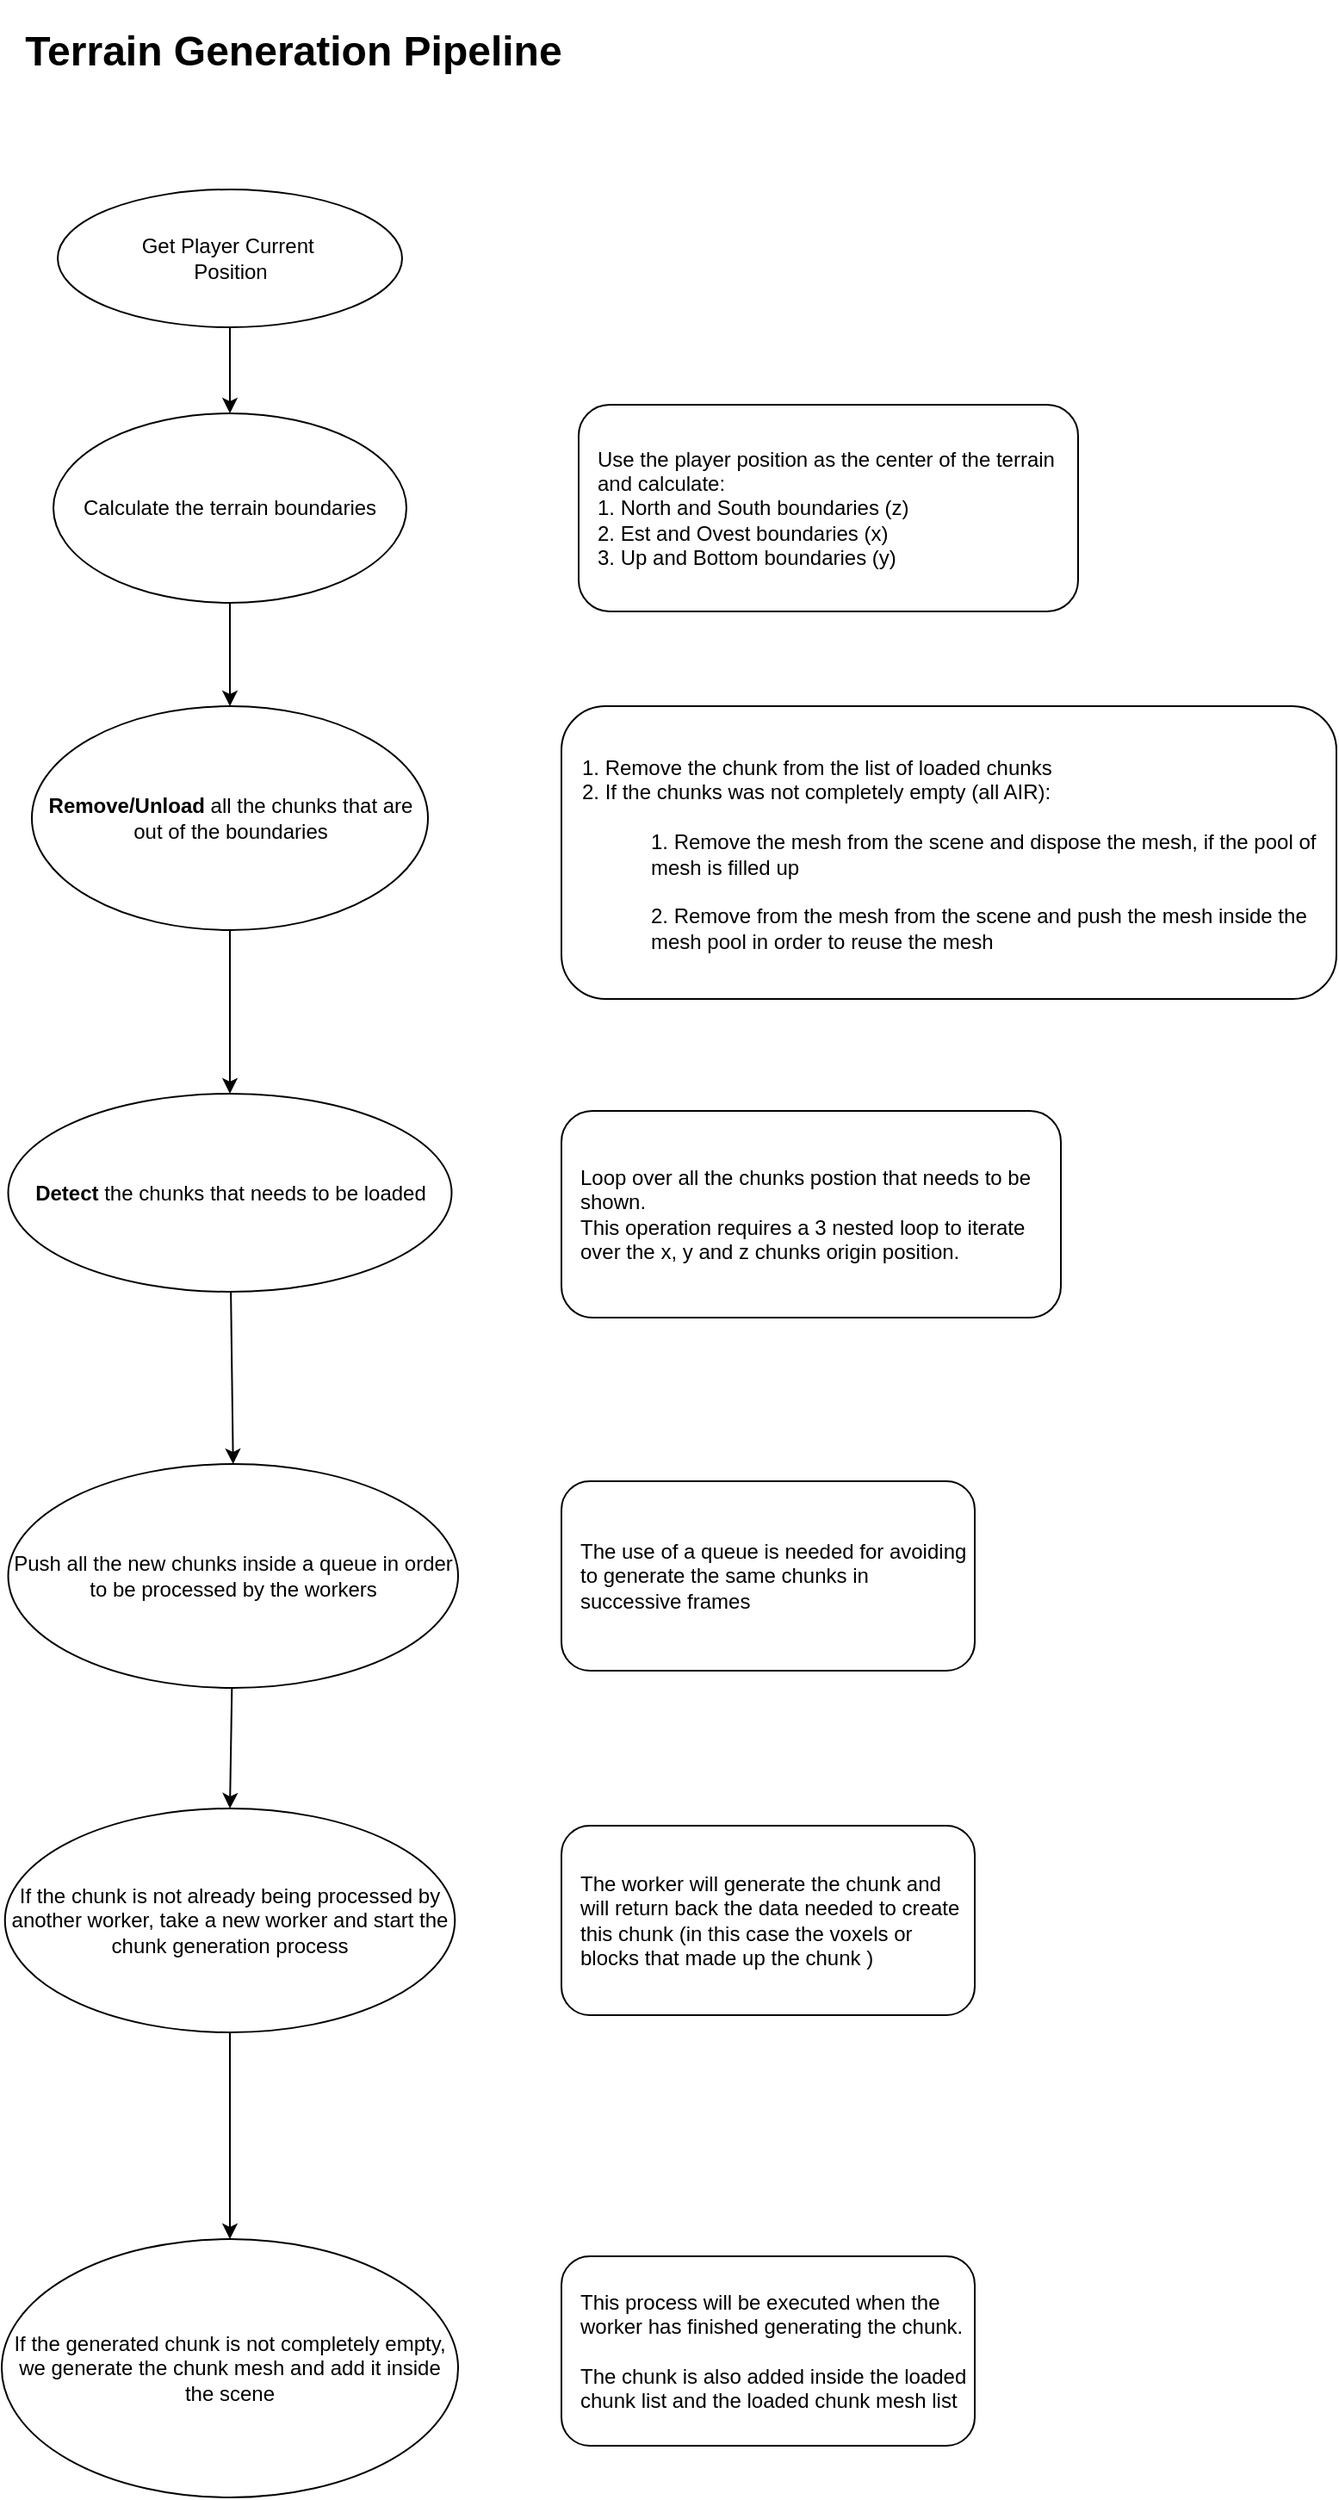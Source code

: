 <mxfile>
    <diagram id="aqnBa4sP0OJ_P-O2IkrZ" name="Terrain Generation">
        <mxGraphModel dx="727" dy="1661" grid="1" gridSize="10" guides="1" tooltips="1" connect="1" arrows="1" fold="1" page="1" pageScale="1" pageWidth="827" pageHeight="1169" math="0" shadow="0">
            <root>
                <mxCell id="0"/>
                <mxCell id="1" parent="0"/>
                <mxCell id="2" value="&lt;h1&gt;&amp;nbsp;Terrain Generation Pipeline&lt;/h1&gt;" style="text;html=1;strokeColor=none;fillColor=none;spacing=5;spacingTop=-20;whiteSpace=wrap;overflow=hidden;rounded=0;" parent="1" vertex="1">
                    <mxGeometry x="76.88" y="-40" width="405" height="40" as="geometry"/>
                </mxCell>
                <mxCell id="5" style="edgeStyle=none;html=1;exitX=0.5;exitY=1;exitDx=0;exitDy=0;entryX=0.5;entryY=0;entryDx=0;entryDy=0;" parent="1" source="3" target="4" edge="1">
                    <mxGeometry relative="1" as="geometry"/>
                </mxCell>
                <mxCell id="3" value="Get Player Current&amp;nbsp;&lt;br&gt;Position" style="ellipse;whiteSpace=wrap;html=1;" parent="1" vertex="1">
                    <mxGeometry x="107.5" y="60" width="200" height="80" as="geometry"/>
                </mxCell>
                <mxCell id="9" style="edgeStyle=none;html=1;exitX=0.5;exitY=1;exitDx=0;exitDy=0;entryX=0.5;entryY=0;entryDx=0;entryDy=0;" parent="1" source="4" target="8" edge="1">
                    <mxGeometry relative="1" as="geometry"/>
                </mxCell>
                <mxCell id="4" value="Calculate the terrain boundaries" style="ellipse;whiteSpace=wrap;html=1;" parent="1" vertex="1">
                    <mxGeometry x="105" y="190" width="205" height="110" as="geometry"/>
                </mxCell>
                <mxCell id="6" value="&lt;div style=&quot;text-align: left;&quot;&gt;&lt;span style=&quot;background-color: initial;&quot;&gt;Use the player position as the center of the terrain and calculate:&amp;nbsp;&lt;/span&gt;&lt;/div&gt;&lt;div style=&quot;text-align: left;&quot;&gt;&lt;span style=&quot;background-color: initial;&quot;&gt;1. North and South boundaries (z)&lt;/span&gt;&lt;/div&gt;&lt;div style=&quot;text-align: left;&quot;&gt;&lt;span style=&quot;background-color: initial;&quot;&gt;2. Est and Ovest boundaries (x)&lt;/span&gt;&lt;/div&gt;&lt;div style=&quot;text-align: left;&quot;&gt;&lt;span style=&quot;background-color: initial;&quot;&gt;3. Up and Bottom boundaries (y)&lt;/span&gt;&lt;/div&gt;" style="rounded=1;whiteSpace=wrap;html=1;glass=0;labelPosition=center;verticalLabelPosition=middle;align=center;verticalAlign=middle;spacingLeft=10;" parent="1" vertex="1">
                    <mxGeometry x="410" y="185" width="290" height="120" as="geometry"/>
                </mxCell>
                <mxCell id="13" style="edgeStyle=none;html=1;exitX=0.5;exitY=1;exitDx=0;exitDy=0;entryX=0.5;entryY=0;entryDx=0;entryDy=0;fontSize=12;" parent="1" source="8" target="12" edge="1">
                    <mxGeometry relative="1" as="geometry"/>
                </mxCell>
                <mxCell id="8" value="&lt;b&gt;Remove/Unload&lt;/b&gt; all the chunks that are out of the boundaries" style="ellipse;whiteSpace=wrap;html=1;" parent="1" vertex="1">
                    <mxGeometry x="92.5" y="360" width="230" height="130" as="geometry"/>
                </mxCell>
                <mxCell id="10" value="&lt;div style=&quot;font-size: 12px;&quot;&gt;&lt;span style=&quot;background-color: initial;&quot;&gt;1. Remove the chunk from the list of loaded chunks&lt;/span&gt;&lt;br&gt;&lt;/div&gt;&lt;div style=&quot;font-size: 12px;&quot;&gt;2. If the chunks was not completely empty (all AIR):&lt;br style=&quot;font-size: 12px;&quot;&gt;&lt;br style=&quot;font-size: 12px;&quot;&gt;&lt;/div&gt;&lt;blockquote style=&quot;margin: 0 0 0 40px; border: none; padding: 0px;&quot;&gt;&lt;div style=&quot;font-size: 12px;&quot;&gt;1. Remove the mesh from the scene and dispose the mesh, if the pool of mesh is filled up&lt;br&gt;&lt;br&gt;&lt;/div&gt;&lt;div style=&quot;font-size: 12px;&quot;&gt;2. Remove from the mesh from the scene and push the mesh inside the mesh pool in order to reuse the mesh&lt;/div&gt;&lt;/blockquote&gt;" style="rounded=1;whiteSpace=wrap;html=1;glass=0;labelPosition=center;verticalLabelPosition=middle;align=left;verticalAlign=middle;spacingLeft=10;fontSize=12;spacingTop=2;spacing=2;" parent="1" vertex="1">
                    <mxGeometry x="400" y="360" width="450" height="170" as="geometry"/>
                </mxCell>
                <mxCell id="16" style="edgeStyle=none;html=1;entryX=0.5;entryY=0;entryDx=0;entryDy=0;fontSize=12;" parent="1" source="12" target="15" edge="1">
                    <mxGeometry relative="1" as="geometry"/>
                </mxCell>
                <mxCell id="12" value="&lt;b&gt;Detect &lt;/b&gt;the chunks that needs to be loaded" style="ellipse;whiteSpace=wrap;html=1;" parent="1" vertex="1">
                    <mxGeometry x="78.75" y="585" width="257.5" height="115" as="geometry"/>
                </mxCell>
                <mxCell id="14" value="&lt;div style=&quot;text-align: left;&quot;&gt;Loop over all the chunks postion that needs to be shown.&lt;/div&gt;&lt;div style=&quot;text-align: left;&quot;&gt;This operation requires a 3 nested loop to iterate over the x, y and z chunks origin position.&lt;/div&gt;" style="rounded=1;whiteSpace=wrap;html=1;glass=0;labelPosition=center;verticalLabelPosition=middle;align=center;verticalAlign=middle;spacingLeft=10;" parent="1" vertex="1">
                    <mxGeometry x="400" y="595" width="290" height="120" as="geometry"/>
                </mxCell>
                <mxCell id="20" style="edgeStyle=none;html=1;entryX=0.5;entryY=0;entryDx=0;entryDy=0;fontSize=12;" parent="1" source="15" target="18" edge="1">
                    <mxGeometry relative="1" as="geometry"/>
                </mxCell>
                <mxCell id="15" value="Push all the new chunks inside a queue in order to be processed by the workers" style="ellipse;whiteSpace=wrap;html=1;" parent="1" vertex="1">
                    <mxGeometry x="78.75" y="800" width="261.25" height="130" as="geometry"/>
                </mxCell>
                <mxCell id="17" value="&lt;div style=&quot;text-align: left;&quot;&gt;The use of a queue is needed for avoiding to generate the same chunks in successive frames&lt;/div&gt;" style="rounded=1;whiteSpace=wrap;html=1;glass=0;labelPosition=center;verticalLabelPosition=middle;align=center;verticalAlign=middle;spacingLeft=10;" parent="1" vertex="1">
                    <mxGeometry x="400" y="810" width="240" height="110" as="geometry"/>
                </mxCell>
                <mxCell id="22" style="edgeStyle=none;html=1;entryX=0.5;entryY=0;entryDx=0;entryDy=0;fontSize=12;" parent="1" source="18" target="21" edge="1">
                    <mxGeometry relative="1" as="geometry"/>
                </mxCell>
                <mxCell id="18" value="If the chunk is not already being processed by another worker, take a new worker and start the chunk generation process" style="ellipse;whiteSpace=wrap;html=1;" parent="1" vertex="1">
                    <mxGeometry x="76.88" y="1000" width="261.25" height="130" as="geometry"/>
                </mxCell>
                <mxCell id="19" value="&lt;div style=&quot;text-align: left;&quot;&gt;The worker will generate the chunk and will return back the data needed to create this chunk (in this case the voxels or blocks that made up the chunk )&lt;/div&gt;" style="rounded=1;whiteSpace=wrap;html=1;glass=0;labelPosition=center;verticalLabelPosition=middle;align=center;verticalAlign=middle;spacingLeft=10;" parent="1" vertex="1">
                    <mxGeometry x="400" y="1010" width="240" height="110" as="geometry"/>
                </mxCell>
                <mxCell id="21" value="If the generated chunk is not completely empty, we generate the chunk mesh and add it inside the scene" style="ellipse;whiteSpace=wrap;html=1;" parent="1" vertex="1">
                    <mxGeometry x="75" y="1250" width="265" height="150" as="geometry"/>
                </mxCell>
                <mxCell id="23" value="&lt;div style=&quot;text-align: left;&quot;&gt;This process will be executed when the worker has finished generating the chunk.&lt;br&gt;&lt;br&gt;The chunk is also added inside the loaded chunk list and the loaded chunk mesh list&lt;/div&gt;" style="rounded=1;whiteSpace=wrap;html=1;glass=0;labelPosition=center;verticalLabelPosition=middle;align=center;verticalAlign=middle;spacingLeft=10;" parent="1" vertex="1">
                    <mxGeometry x="400" y="1260" width="240" height="110" as="geometry"/>
                </mxCell>
            </root>
        </mxGraphModel>
    </diagram>
</mxfile>